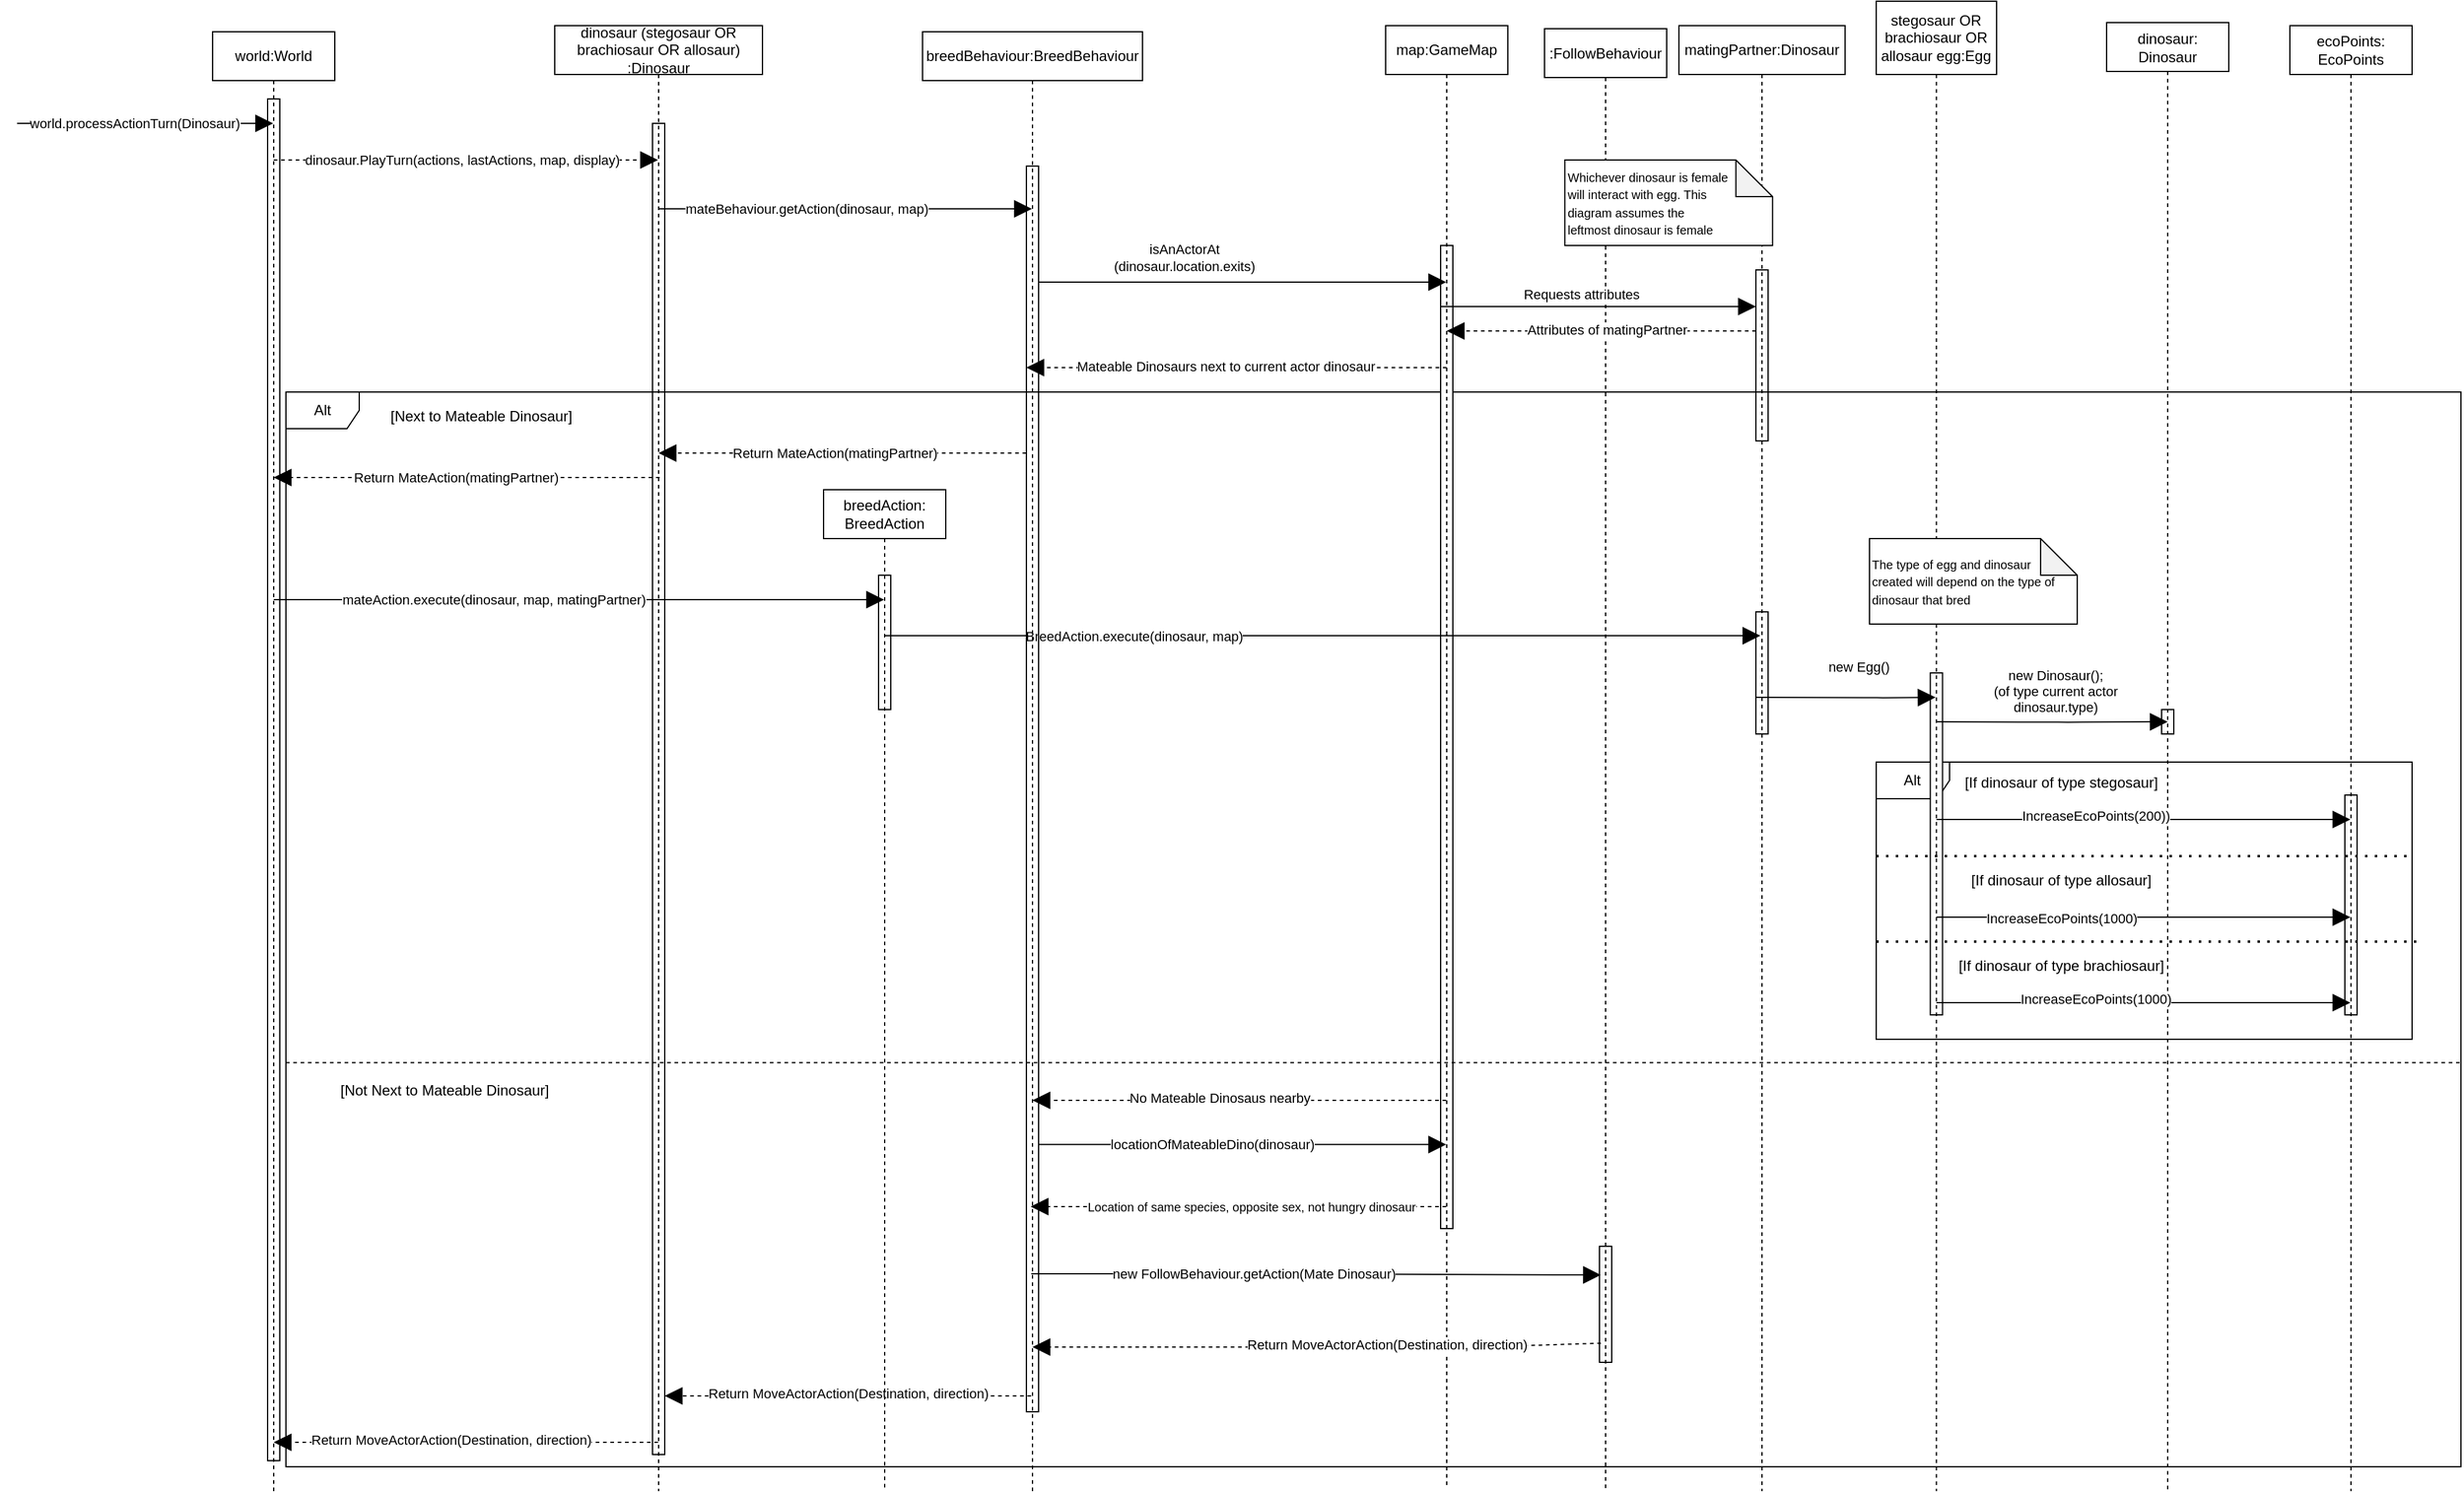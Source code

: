 <mxfile version="14.6.6" type="device"><diagram id="uRpzBnb1ksMyIT1kLSwG" name="Page-1"><mxGraphModel dx="2062" dy="1154" grid="1" gridSize="10" guides="1" tooltips="1" connect="1" arrows="1" fold="1" page="1" pageScale="1" pageWidth="2336" pageHeight="1654" math="0" shadow="0"><root><mxCell id="0"/><mxCell id="1" parent="0"/><mxCell id="zMUxx6rUH3RSuhr-qKeQ-1" value="Alt" style="shape=umlFrame;whiteSpace=wrap;html=1;" parent="1" vertex="1"><mxGeometry x="240" y="390" width="1780" height="880" as="geometry"/></mxCell><mxCell id="3Muzb6IEoRzpV99WBSun-12" value="matingPartner:Dinosaur" style="shape=umlLifeline;perimeter=lifelinePerimeter;whiteSpace=wrap;html=1;container=0;collapsible=0;recursiveResize=0;outlineConnect=0;" parent="1" vertex="1"><mxGeometry x="1380" y="90" width="135.99" height="1200" as="geometry"/></mxCell><mxCell id="Fxk9BzUuEPz_XXzWwQWH-8" value="Alt" style="shape=umlFrame;whiteSpace=wrap;html=1;" parent="1" vertex="1"><mxGeometry x="1541.48" y="693" width="438.52" height="227" as="geometry"/></mxCell><mxCell id="3Muzb6IEoRzpV99WBSun-35" value="" style="html=1;points=[];perimeter=orthogonalPerimeter;" parent="1" vertex="1"><mxGeometry x="1585.74" y="620" width="10" height="280" as="geometry"/></mxCell><mxCell id="3Muzb6IEoRzpV99WBSun-34" value="" style="html=1;points=[];perimeter=orthogonalPerimeter;fillColor=none;" parent="1" vertex="1"><mxGeometry x="1442.99" y="570" width="10" height="100" as="geometry"/></mxCell><mxCell id="3Muzb6IEoRzpV99WBSun-29" value="" style="html=1;points=[];perimeter=orthogonalPerimeter;" parent="1" vertex="1"><mxGeometry x="1185" y="270" width="10" height="805" as="geometry"/></mxCell><mxCell id="3Muzb6IEoRzpV99WBSun-2" value="map:GameMap" style="shape=umlLifeline;perimeter=lifelinePerimeter;whiteSpace=wrap;html=1;container=0;collapsible=0;recursiveResize=0;outlineConnect=0;" parent="1" vertex="1"><mxGeometry x="1140" y="90" width="100" height="1195" as="geometry"/></mxCell><mxCell id="3Muzb6IEoRzpV99WBSun-7" value=":FollowBehaviour" style="shape=umlLifeline;perimeter=lifelinePerimeter;whiteSpace=wrap;html=1;container=1;collapsible=0;recursiveResize=0;outlineConnect=0;" parent="1" vertex="1"><mxGeometry x="1270" y="92.5" width="100" height="1195" as="geometry"/></mxCell><mxCell id="3Muzb6IEoRzpV99WBSun-27" value="" style="html=1;points=[];perimeter=orthogonalPerimeter;fillColor=none;" parent="3Muzb6IEoRzpV99WBSun-7" vertex="1"><mxGeometry x="45" y="997" width="10" height="95" as="geometry"/></mxCell><mxCell id="3Muzb6IEoRzpV99WBSun-8" value="" style="endArrow=block;endFill=1;endSize=12;html=1;dashed=1;exitX=0.117;exitY=0.835;exitDx=0;exitDy=0;exitPerimeter=0;" parent="1" source="3Muzb6IEoRzpV99WBSun-27" target="3Muzb6IEoRzpV99WBSun-1" edge="1"><mxGeometry width="160" relative="1" as="geometry"><mxPoint x="1295.82" y="1172" as="sourcePoint"/><mxPoint x="845.987" y="1172" as="targetPoint"/><Array as="points"><mxPoint x="1216.32" y="1172"/></Array></mxGeometry></mxCell><mxCell id="3Muzb6IEoRzpV99WBSun-9" value="Return MoveActorAction(Destination, direction)" style="edgeLabel;html=1;align=center;verticalAlign=middle;resizable=0;points=[];" parent="3Muzb6IEoRzpV99WBSun-8" vertex="1" connectable="0"><mxGeometry x="-0.247" y="-2" relative="1" as="geometry"><mxPoint as="offset"/></mxGeometry></mxCell><mxCell id="3Muzb6IEoRzpV99WBSun-13" value="" style="endArrow=block;endFill=1;endSize=12;html=1;" parent="1" source="jXMJEXsLr-6pCg0f_nQC-8" edge="1"><mxGeometry width="160" relative="1" as="geometry"><mxPoint x="710.827" y="589.52" as="sourcePoint"/><mxPoint x="1446.645" y="589.52" as="targetPoint"/><Array as="points"><mxPoint x="1021.16" y="589.52"/><mxPoint x="1191.16" y="589.52"/></Array></mxGeometry></mxCell><mxCell id="3Muzb6IEoRzpV99WBSun-15" value="BreedAction.execute(dinosaur, map)" style="edgeLabel;html=1;align=center;verticalAlign=middle;resizable=0;points=[];" parent="3Muzb6IEoRzpV99WBSun-13" vertex="1" connectable="0"><mxGeometry x="-0.431" relative="1" as="geometry"><mxPoint as="offset"/></mxGeometry></mxCell><mxCell id="3Muzb6IEoRzpV99WBSun-16" value="stegosaur OR brachiosaur OR allosaur egg:Egg" style="shape=umlLifeline;perimeter=lifelinePerimeter;whiteSpace=wrap;html=1;container=0;collapsible=0;recursiveResize=0;outlineConnect=0;size=60;" parent="1" vertex="1"><mxGeometry x="1541.48" y="70" width="98.52" height="1220" as="geometry"/></mxCell><mxCell id="3Muzb6IEoRzpV99WBSun-19" value="&lt;font style=&quot;font-size: 10px&quot;&gt;Whichever dinosaur is female &lt;br&gt;will interact with egg. This&lt;br&gt;diagram assumes the&lt;br&gt;leftmost dinosaur is female&lt;/font&gt;" style="shape=note;whiteSpace=wrap;html=1;backgroundOutline=1;darkOpacity=0.05;align=left;" parent="1" vertex="1"><mxGeometry x="1286.65" y="200" width="170" height="70" as="geometry"/></mxCell><mxCell id="3Muzb6IEoRzpV99WBSun-20" value="dinosaur:&lt;br&gt;Dinosaur" style="shape=umlLifeline;perimeter=lifelinePerimeter;whiteSpace=wrap;html=1;container=0;collapsible=0;recursiveResize=0;outlineConnect=0;" parent="1" vertex="1"><mxGeometry x="1730" y="87.5" width="100" height="1202.5" as="geometry"/></mxCell><mxCell id="3Muzb6IEoRzpV99WBSun-1" value="breedBehaviour:BreedBehaviour" style="shape=umlLifeline;perimeter=lifelinePerimeter;whiteSpace=wrap;html=1;container=1;collapsible=0;recursiveResize=0;outlineConnect=0;" parent="1" vertex="1"><mxGeometry x="760.99" y="95" width="180" height="1195" as="geometry"/></mxCell><mxCell id="3Muzb6IEoRzpV99WBSun-28" value="" style="html=1;points=[];perimeter=orthogonalPerimeter;fillColor=none;" parent="3Muzb6IEoRzpV99WBSun-1" vertex="1"><mxGeometry x="85" y="110" width="10" height="1020" as="geometry"/></mxCell><mxCell id="jXMJEXsLr-6pCg0f_nQC-17" value="" style="endArrow=block;endFill=1;endSize=12;html=1;" parent="3Muzb6IEoRzpV99WBSun-1" target="3Muzb6IEoRzpV99WBSun-2" edge="1"><mxGeometry width="160" relative="1" as="geometry"><mxPoint x="95.0" y="911.17" as="sourcePoint"/><mxPoint x="425.01" y="911" as="targetPoint"/></mxGeometry></mxCell><mxCell id="jXMJEXsLr-6pCg0f_nQC-19" value="locationOfMateableDino(dinosaur)" style="edgeLabel;html=1;align=center;verticalAlign=middle;resizable=0;points=[];" parent="jXMJEXsLr-6pCg0f_nQC-17" vertex="1" connectable="0"><mxGeometry x="-0.378" relative="1" as="geometry"><mxPoint x="38" as="offset"/></mxGeometry></mxCell><mxCell id="3Muzb6IEoRzpV99WBSun-5" value="" style="endArrow=block;dashed=1;endFill=1;endSize=12;html=1;" parent="1" source="3Muzb6IEoRzpV99WBSun-2" edge="1"><mxGeometry width="160" relative="1" as="geometry"><mxPoint x="1190" y="1057" as="sourcePoint"/><mxPoint x="849.49" y="1057" as="targetPoint"/><Array as="points"><mxPoint x="1162.48" y="1057"/><mxPoint x="1112.48" y="1057"/></Array></mxGeometry></mxCell><mxCell id="3Muzb6IEoRzpV99WBSun-6" value="&lt;font style=&quot;font-size: 10px&quot;&gt;Location of same species, opposite sex, not hungry dinosaur&lt;/font&gt;" style="edgeLabel;html=1;align=center;verticalAlign=middle;resizable=0;points=[];" parent="3Muzb6IEoRzpV99WBSun-5" vertex="1" connectable="0"><mxGeometry x="0.31" y="2" relative="1" as="geometry"><mxPoint x="63" y="-2" as="offset"/></mxGeometry></mxCell><mxCell id="zMUxx6rUH3RSuhr-qKeQ-2" value="" style="endArrow=block;endFill=1;endSize=12;html=1;entryX=0.117;entryY=0.247;entryDx=0;entryDy=0;entryPerimeter=0;" parent="1" target="3Muzb6IEoRzpV99WBSun-27" edge="1"><mxGeometry width="160" relative="1" as="geometry"><mxPoint x="849.997" y="1112" as="sourcePoint"/><mxPoint x="1314" y="1109" as="targetPoint"/><Array as="points"><mxPoint x="1050.33" y="1112"/></Array></mxGeometry></mxCell><mxCell id="zMUxx6rUH3RSuhr-qKeQ-3" value="new FollowBehaviour.getAction(Mate Dinosaur)" style="edgeLabel;html=1;align=center;verticalAlign=middle;resizable=0;points=[];" parent="zMUxx6rUH3RSuhr-qKeQ-2" vertex="1" connectable="0"><mxGeometry x="-0.266" relative="1" as="geometry"><mxPoint x="11" as="offset"/></mxGeometry></mxCell><mxCell id="zMUxx6rUH3RSuhr-qKeQ-8" value="[Next to Mateable Dinosaur]" style="text;html=1;strokeColor=none;fillColor=none;align=center;verticalAlign=middle;whiteSpace=wrap;rounded=0;" parent="1" vertex="1"><mxGeometry x="320" y="400" width="160" height="20" as="geometry"/></mxCell><mxCell id="zMUxx6rUH3RSuhr-qKeQ-18" value="[Not Next to Mateable Dinosaur]" style="text;html=1;strokeColor=none;fillColor=none;align=center;verticalAlign=middle;whiteSpace=wrap;rounded=0;" parent="1" vertex="1"><mxGeometry x="250" y="952" width="240" height="20" as="geometry"/></mxCell><mxCell id="3Muzb6IEoRzpV99WBSun-36" value="" style="html=1;points=[];perimeter=orthogonalPerimeter;fillColor=none;" parent="1" vertex="1"><mxGeometry x="1775" y="650" width="10" height="20" as="geometry"/></mxCell><mxCell id="zMUxx6rUH3RSuhr-qKeQ-20" value="" style="endArrow=block;endFill=1;endSize=12;html=1;" parent="1" edge="1"><mxGeometry width="160" relative="1" as="geometry"><mxPoint x="1591.184" y="660" as="sourcePoint"/><mxPoint x="1780" y="660" as="targetPoint"/><Array as="points"><mxPoint x="1700.17" y="660.34"/></Array></mxGeometry></mxCell><mxCell id="zMUxx6rUH3RSuhr-qKeQ-21" value="new Dinosaur();&lt;br&gt;(of type current actor &lt;br&gt;dinosaur.type)" style="edgeLabel;html=1;align=center;verticalAlign=middle;resizable=0;points=[];" parent="zMUxx6rUH3RSuhr-qKeQ-20" vertex="1" connectable="0"><mxGeometry x="-0.37" y="-2" relative="1" as="geometry"><mxPoint x="37" y="-27" as="offset"/></mxGeometry></mxCell><mxCell id="zMUxx6rUH3RSuhr-qKeQ-22" value="" style="endArrow=block;endFill=1;endSize=12;html=1;" parent="1" source="EEzy4awWTQ6NuFadrDQ2-5" target="3Muzb6IEoRzpV99WBSun-1" edge="1"><mxGeometry width="160" relative="1" as="geometry"><mxPoint x="550.167" y="220" as="sourcePoint"/><mxPoint x="845.99" y="220" as="targetPoint"/><Array as="points"><mxPoint x="680" y="240"/></Array></mxGeometry></mxCell><mxCell id="zMUxx6rUH3RSuhr-qKeQ-23" value="&lt;font style=&quot;font-size: 11px&quot;&gt;mateBehaviour.getAction(dinosaur, map)&lt;/font&gt;" style="edgeLabel;html=1;align=center;verticalAlign=middle;resizable=0;points=[];" parent="zMUxx6rUH3RSuhr-qKeQ-22" vertex="1" connectable="0"><mxGeometry x="-0.519" y="1" relative="1" as="geometry"><mxPoint x="47" y="1" as="offset"/></mxGeometry></mxCell><mxCell id="EEzy4awWTQ6NuFadrDQ2-1" value="world:World" style="shape=umlLifeline;perimeter=lifelinePerimeter;whiteSpace=wrap;html=1;container=1;collapsible=0;recursiveResize=0;outlineConnect=0;" parent="1" vertex="1"><mxGeometry x="180" y="95" width="100" height="1195" as="geometry"/></mxCell><mxCell id="EEzy4awWTQ6NuFadrDQ2-6" value="" style="endArrow=block;dashed=1;endFill=1;endSize=12;html=1;" parent="EEzy4awWTQ6NuFadrDQ2-1" target="EEzy4awWTQ6NuFadrDQ2-5" edge="1"><mxGeometry width="160" relative="1" as="geometry"><mxPoint x="50" y="105" as="sourcePoint"/><mxPoint x="210" y="105" as="targetPoint"/></mxGeometry></mxCell><mxCell id="EEzy4awWTQ6NuFadrDQ2-7" value="dinosaur.PlayTurn(actions, lastActions, map, display)" style="edgeLabel;html=1;align=center;verticalAlign=middle;resizable=0;points=[];" parent="EEzy4awWTQ6NuFadrDQ2-6" vertex="1" connectable="0"><mxGeometry x="-0.418" y="-1" relative="1" as="geometry"><mxPoint x="62" y="-1" as="offset"/></mxGeometry></mxCell><mxCell id="EEzy4awWTQ6NuFadrDQ2-18" value="" style="html=1;points=[];perimeter=orthogonalPerimeter;fillColor=none;" parent="EEzy4awWTQ6NuFadrDQ2-1" vertex="1"><mxGeometry x="45" y="55" width="10" height="1115" as="geometry"/></mxCell><mxCell id="jXMJEXsLr-6pCg0f_nQC-23" value="" style="endArrow=block;endFill=1;endSize=12;html=1;" parent="EEzy4awWTQ6NuFadrDQ2-1" target="jXMJEXsLr-6pCg0f_nQC-8" edge="1"><mxGeometry width="160" relative="1" as="geometry"><mxPoint x="50" y="465" as="sourcePoint"/><mxPoint x="210" y="465" as="targetPoint"/></mxGeometry></mxCell><mxCell id="jXMJEXsLr-6pCg0f_nQC-24" value="mateAction.execute(dinosaur, map, matingPartner)" style="edgeLabel;html=1;align=center;verticalAlign=middle;resizable=0;points=[];" parent="jXMJEXsLr-6pCg0f_nQC-23" vertex="1" connectable="0"><mxGeometry x="-0.604" y="3" relative="1" as="geometry"><mxPoint x="81" y="3" as="offset"/></mxGeometry></mxCell><mxCell id="EEzy4awWTQ6NuFadrDQ2-3" value="" style="endArrow=block;endFill=1;endSize=12;html=1;" parent="1" target="EEzy4awWTQ6NuFadrDQ2-1" edge="1"><mxGeometry width="160" relative="1" as="geometry"><mxPoint x="20" y="170" as="sourcePoint"/><mxPoint x="180" y="200" as="targetPoint"/><Array as="points"><mxPoint x="140" y="170"/></Array></mxGeometry></mxCell><mxCell id="EEzy4awWTQ6NuFadrDQ2-4" value="world.processActionTurn(Dinosaur)" style="edgeLabel;html=1;align=center;verticalAlign=middle;resizable=0;points=[];" parent="EEzy4awWTQ6NuFadrDQ2-3" vertex="1" connectable="0"><mxGeometry x="-0.478" y="2" relative="1" as="geometry"><mxPoint x="41" y="2" as="offset"/></mxGeometry></mxCell><mxCell id="EEzy4awWTQ6NuFadrDQ2-5" value="dinosaur (stegosaur OR brachiosaur OR allosaur) :Dinosaur" style="shape=umlLifeline;perimeter=lifelinePerimeter;whiteSpace=wrap;html=1;container=1;collapsible=0;recursiveResize=0;outlineConnect=0;" parent="1" vertex="1"><mxGeometry x="460" y="90" width="170" height="1200" as="geometry"/></mxCell><mxCell id="EEzy4awWTQ6NuFadrDQ2-17" value="" style="html=1;points=[];perimeter=orthogonalPerimeter;fillColor=none;" parent="EEzy4awWTQ6NuFadrDQ2-5" vertex="1"><mxGeometry x="80" y="80" width="10" height="1090" as="geometry"/></mxCell><mxCell id="EEzy4awWTQ6NuFadrDQ2-10" value="" style="endArrow=block;endFill=1;endSize=12;html=1;dashed=1;" parent="1" edge="1"><mxGeometry width="160" relative="1" as="geometry"><mxPoint x="849.83" y="1212" as="sourcePoint"/><mxPoint x="550" y="1212.0" as="targetPoint"/><Array as="points"><mxPoint x="770.33" y="1212"/></Array></mxGeometry></mxCell><mxCell id="EEzy4awWTQ6NuFadrDQ2-11" value="Return MoveActorAction(Destination, direction)" style="edgeLabel;html=1;align=center;verticalAlign=middle;resizable=0;points=[];" parent="EEzy4awWTQ6NuFadrDQ2-10" vertex="1" connectable="0"><mxGeometry x="-0.247" y="-2" relative="1" as="geometry"><mxPoint x="-37" as="offset"/></mxGeometry></mxCell><mxCell id="EEzy4awWTQ6NuFadrDQ2-12" value="" style="endArrow=block;endFill=1;endSize=12;html=1;dashed=1;" parent="1" source="EEzy4awWTQ6NuFadrDQ2-5" target="EEzy4awWTQ6NuFadrDQ2-1" edge="1"><mxGeometry width="160" relative="1" as="geometry"><mxPoint x="544.83" y="1272" as="sourcePoint"/><mxPoint x="225" y="1272" as="targetPoint"/><Array as="points"><mxPoint x="410" y="1250"/></Array></mxGeometry></mxCell><mxCell id="EEzy4awWTQ6NuFadrDQ2-13" value="Return MoveActorAction(Destination, direction)" style="edgeLabel;html=1;align=center;verticalAlign=middle;resizable=0;points=[];" parent="EEzy4awWTQ6NuFadrDQ2-12" vertex="1" connectable="0"><mxGeometry x="-0.247" y="-2" relative="1" as="geometry"><mxPoint x="-51" as="offset"/></mxGeometry></mxCell><mxCell id="EEzy4awWTQ6NuFadrDQ2-31" style="edgeStyle=orthogonalEdgeStyle;rounded=0;orthogonalLoop=1;jettySize=auto;html=1;exitX=0.5;exitY=1;exitDx=0;exitDy=0;dashed=1;endArrow=block;endFill=1;" parent="1" source="zMUxx6rUH3RSuhr-qKeQ-18" target="zMUxx6rUH3RSuhr-qKeQ-18" edge="1"><mxGeometry relative="1" as="geometry"/></mxCell><mxCell id="jXMJEXsLr-6pCg0f_nQC-1" value="" style="endArrow=block;dashed=1;endFill=1;endSize=12;html=1;snapToPoint=1;" parent="1" source="3Muzb6IEoRzpV99WBSun-2" target="3Muzb6IEoRzpV99WBSun-1" edge="1"><mxGeometry width="160" relative="1" as="geometry"><mxPoint x="1185.99" y="952" as="sourcePoint"/><mxPoint x="860" y="952" as="targetPoint"/><Array as="points"><mxPoint x="1140" y="970"/></Array></mxGeometry></mxCell><mxCell id="jXMJEXsLr-6pCg0f_nQC-2" value="No Mateable Dinosaus nearby" style="edgeLabel;html=1;align=center;verticalAlign=middle;resizable=0;points=[];" parent="jXMJEXsLr-6pCg0f_nQC-1" vertex="1" connectable="0"><mxGeometry x="0.096" y="-2" relative="1" as="geometry"><mxPoint as="offset"/></mxGeometry></mxCell><mxCell id="jXMJEXsLr-6pCg0f_nQC-3" value="&lt;span style=&quot;font-size: 10px&quot;&gt;The type of egg and dinosaur &lt;br&gt;created will depend on the type of dinosaur that bred&lt;/span&gt;" style="shape=note;whiteSpace=wrap;html=1;backgroundOutline=1;darkOpacity=0.05;align=left;" parent="1" vertex="1"><mxGeometry x="1535.99" y="510" width="170" height="70" as="geometry"/></mxCell><mxCell id="jXMJEXsLr-6pCg0f_nQC-4" value="" style="endArrow=block;dashed=1;endFill=1;endSize=12;html=1;" parent="1" target="EEzy4awWTQ6NuFadrDQ2-5" edge="1"><mxGeometry width="160" relative="1" as="geometry"><mxPoint x="845.82" y="440" as="sourcePoint"/><mxPoint x="539.997" y="440" as="targetPoint"/><Array as="points"><mxPoint x="685.33" y="440"/></Array></mxGeometry></mxCell><mxCell id="jXMJEXsLr-6pCg0f_nQC-5" value="Return MateAction(matingPartner)" style="edgeLabel;html=1;align=center;verticalAlign=middle;resizable=0;points=[];" parent="jXMJEXsLr-6pCg0f_nQC-4" vertex="1" connectable="0"><mxGeometry x="0.287" y="-2" relative="1" as="geometry"><mxPoint x="36" y="2" as="offset"/></mxGeometry></mxCell><mxCell id="jXMJEXsLr-6pCg0f_nQC-6" value="" style="endArrow=block;dashed=1;endFill=1;endSize=12;html=1;" parent="1" target="EEzy4awWTQ6NuFadrDQ2-1" edge="1"><mxGeometry width="160" relative="1" as="geometry"><mxPoint x="545.82" y="460" as="sourcePoint"/><mxPoint x="240" y="460" as="targetPoint"/><Array as="points"><mxPoint x="385.33" y="460"/></Array></mxGeometry></mxCell><mxCell id="jXMJEXsLr-6pCg0f_nQC-7" value="Return MateAction(matingPartner)" style="edgeLabel;html=1;align=center;verticalAlign=middle;resizable=0;points=[];" parent="jXMJEXsLr-6pCg0f_nQC-6" vertex="1" connectable="0"><mxGeometry x="0.287" y="-2" relative="1" as="geometry"><mxPoint x="36" y="2" as="offset"/></mxGeometry></mxCell><mxCell id="jXMJEXsLr-6pCg0f_nQC-8" value="breedAction:&lt;br&gt;BreedAction" style="shape=umlLifeline;perimeter=lifelinePerimeter;whiteSpace=wrap;html=1;container=1;collapsible=0;recursiveResize=0;outlineConnect=0;" parent="1" vertex="1"><mxGeometry x="680" y="470" width="100" height="820" as="geometry"/></mxCell><mxCell id="jXMJEXsLr-6pCg0f_nQC-25" value="" style="html=1;points=[];perimeter=orthogonalPerimeter;fillColor=none;" parent="jXMJEXsLr-6pCg0f_nQC-8" vertex="1"><mxGeometry x="45" y="70" width="10" height="110" as="geometry"/></mxCell><mxCell id="jXMJEXsLr-6pCg0f_nQC-12" value="" style="endArrow=block;endFill=1;endSize=12;html=1;dashed=1;" parent="1" edge="1"><mxGeometry width="160" relative="1" as="geometry"><mxPoint x="1189.83" y="370" as="sourcePoint"/><mxPoint x="845.987" y="370.0" as="targetPoint"/><Array as="points"><mxPoint x="1055.33" y="370"/></Array></mxGeometry></mxCell><mxCell id="jXMJEXsLr-6pCg0f_nQC-13" value="Mateable Dinosaurs next to current actor dinosaur" style="edgeLabel;html=1;align=center;verticalAlign=middle;resizable=0;points=[];" parent="jXMJEXsLr-6pCg0f_nQC-12" vertex="1" connectable="0"><mxGeometry x="0.305" y="-1" relative="1" as="geometry"><mxPoint x="43" as="offset"/></mxGeometry></mxCell><mxCell id="jXMJEXsLr-6pCg0f_nQC-29" value="" style="html=1;points=[];perimeter=orthogonalPerimeter;fillColor=none;" parent="1" vertex="1"><mxGeometry x="1443" y="290" width="10" height="140" as="geometry"/></mxCell><mxCell id="Fxk9BzUuEPz_XXzWwQWH-1" value="ecoPoints:&lt;br&gt;EcoPoints" style="shape=umlLifeline;perimeter=lifelinePerimeter;whiteSpace=wrap;html=1;container=1;collapsible=0;recursiveResize=0;outlineConnect=0;" parent="1" vertex="1"><mxGeometry x="1880" y="90" width="100" height="1200" as="geometry"/></mxCell><mxCell id="Fxk9BzUuEPz_XXzWwQWH-2" value="" style="endArrow=block;endFill=1;endSize=12;html=1;" parent="1" source="3Muzb6IEoRzpV99WBSun-16" target="Fxk9BzUuEPz_XXzWwQWH-1" edge="1"><mxGeometry width="160" relative="1" as="geometry"><mxPoint x="1590" y="680" as="sourcePoint"/><mxPoint x="1750" y="680" as="targetPoint"/><Array as="points"><mxPoint x="1780" y="740"/></Array></mxGeometry></mxCell><mxCell id="Fxk9BzUuEPz_XXzWwQWH-3" value="IncreaseEcoPoints(200))" style="edgeLabel;html=1;align=center;verticalAlign=middle;resizable=0;points=[];" parent="Fxk9BzUuEPz_XXzWwQWH-2" vertex="1" connectable="0"><mxGeometry x="-0.511" y="3" relative="1" as="geometry"><mxPoint x="47" as="offset"/></mxGeometry></mxCell><mxCell id="Fxk9BzUuEPz_XXzWwQWH-4" value="" style="endArrow=block;endFill=1;endSize=12;html=1;" parent="1" source="3Muzb6IEoRzpV99WBSun-16" target="Fxk9BzUuEPz_XXzWwQWH-1" edge="1"><mxGeometry width="160" relative="1" as="geometry"><mxPoint x="1595.74" y="764.66" as="sourcePoint"/><mxPoint x="1934.69" y="764.66" as="targetPoint"/><Array as="points"><mxPoint x="1785" y="820"/></Array></mxGeometry></mxCell><mxCell id="judBIRBtn_0s409dMqpP-2" value="IncreaseEcoPoints(1000)" style="edgeLabel;html=1;align=center;verticalAlign=middle;resizable=0;points=[];" parent="Fxk9BzUuEPz_XXzWwQWH-4" vertex="1" connectable="0"><mxGeometry x="-0.376" y="-1" relative="1" as="geometry"><mxPoint x="-3" as="offset"/></mxGeometry></mxCell><mxCell id="Fxk9BzUuEPz_XXzWwQWH-6" value="" style="endArrow=block;endFill=1;endSize=12;html=1;" parent="1" source="3Muzb6IEoRzpV99WBSun-16" target="Fxk9BzUuEPz_XXzWwQWH-1" edge="1"><mxGeometry width="160" relative="1" as="geometry"><mxPoint x="1595.74" y="810.0" as="sourcePoint"/><mxPoint x="1934.69" y="810.0" as="targetPoint"/><Array as="points"><mxPoint x="1785" y="890"/></Array></mxGeometry></mxCell><mxCell id="Fxk9BzUuEPz_XXzWwQWH-7" value="IncreaseEcoPoints(1000)" style="edgeLabel;html=1;align=center;verticalAlign=middle;resizable=0;points=[];" parent="Fxk9BzUuEPz_XXzWwQWH-6" vertex="1" connectable="0"><mxGeometry x="-0.511" y="3" relative="1" as="geometry"><mxPoint x="47" as="offset"/></mxGeometry></mxCell><mxCell id="Fxk9BzUuEPz_XXzWwQWH-9" value="[If dinosaur of type allosaur]" style="text;html=1;strokeColor=none;fillColor=none;align=center;verticalAlign=middle;whiteSpace=wrap;rounded=0;" parent="1" vertex="1"><mxGeometry x="1595.74" y="780" width="194" height="20" as="geometry"/></mxCell><mxCell id="Fxk9BzUuEPz_XXzWwQWH-11" value="[If dinosaur of type stegosaur]" style="text;html=1;strokeColor=none;fillColor=none;align=center;verticalAlign=middle;whiteSpace=wrap;rounded=0;" parent="1" vertex="1"><mxGeometry x="1595.74" y="700" width="194" height="20" as="geometry"/></mxCell><mxCell id="Fxk9BzUuEPz_XXzWwQWH-12" value="[If dinosaur of type brachiosaur]" style="text;html=1;strokeColor=none;fillColor=none;align=center;verticalAlign=middle;whiteSpace=wrap;rounded=0;" parent="1" vertex="1"><mxGeometry x="1595.74" y="850" width="194" height="20" as="geometry"/></mxCell><mxCell id="Fxk9BzUuEPz_XXzWwQWH-17" value="" style="endArrow=none;dashed=1;html=1;dashPattern=1 3;strokeWidth=2;" parent="1" edge="1"><mxGeometry width="50" height="50" relative="1" as="geometry"><mxPoint x="1541.48" y="770" as="sourcePoint"/><mxPoint x="1980" y="770" as="targetPoint"/></mxGeometry></mxCell><mxCell id="Fxk9BzUuEPz_XXzWwQWH-19" value="" style="endArrow=none;dashed=1;html=1;dashPattern=1 3;strokeWidth=2;" parent="1" edge="1"><mxGeometry width="50" height="50" relative="1" as="geometry"><mxPoint x="1541.48" y="840.0" as="sourcePoint"/><mxPoint x="1985" y="840" as="targetPoint"/></mxGeometry></mxCell><mxCell id="Fxk9BzUuEPz_XXzWwQWH-20" value="" style="html=1;points=[];perimeter=orthogonalPerimeter;fillColor=none;" parent="1" vertex="1"><mxGeometry x="1925" y="720" width="10" height="180" as="geometry"/></mxCell><mxCell id="judBIRBtn_0s409dMqpP-7" value="" style="endArrow=none;dashed=1;endFill=0;endSize=12;html=1;entryX=1;entryY=0.624;entryDx=0;entryDy=0;entryPerimeter=0;exitX=0;exitY=0.624;exitDx=0;exitDy=0;exitPerimeter=0;" parent="1" source="zMUxx6rUH3RSuhr-qKeQ-1" target="zMUxx6rUH3RSuhr-qKeQ-1" edge="1"><mxGeometry width="160" relative="1" as="geometry"><mxPoint x="450" y="900" as="sourcePoint"/><mxPoint x="2130" y="990" as="targetPoint"/></mxGeometry></mxCell><mxCell id="wc6QRvaO2k3FZVBT-5sW-1" value="" style="endArrow=block;endFill=1;endSize=12;html=1;" parent="1" target="3Muzb6IEoRzpV99WBSun-2" edge="1" source="3Muzb6IEoRzpV99WBSun-28"><mxGeometry width="160" relative="1" as="geometry"><mxPoint x="1100" y="310" as="sourcePoint"/><mxPoint x="1190" y="310" as="targetPoint"/><Array as="points"><mxPoint x="1070" y="300"/></Array></mxGeometry></mxCell><mxCell id="wc6QRvaO2k3FZVBT-5sW-2" value="isAnActorAt&lt;br&gt;(dinosaur.location.exits)" style="edgeLabel;html=1;align=center;verticalAlign=middle;resizable=0;points=[];" parent="wc6QRvaO2k3FZVBT-5sW-1" vertex="1" connectable="0"><mxGeometry x="-0.382" y="1" relative="1" as="geometry"><mxPoint x="16" y="-19" as="offset"/></mxGeometry></mxCell><mxCell id="qQLA22izLHwA9k7vKA-P-2" value="" style="endArrow=block;endFill=1;endSize=12;html=1;" edge="1" parent="1" target="jXMJEXsLr-6pCg0f_nQC-29"><mxGeometry width="160" relative="1" as="geometry"><mxPoint x="1185.0" y="320.0" as="sourcePoint"/><mxPoint x="1518.51" y="320.0" as="targetPoint"/><Array as="points"><mxPoint x="1399.01" y="320"/></Array></mxGeometry></mxCell><mxCell id="qQLA22izLHwA9k7vKA-P-3" value="Requests attributes" style="edgeLabel;html=1;align=center;verticalAlign=middle;resizable=0;points=[];" vertex="1" connectable="0" parent="qQLA22izLHwA9k7vKA-P-2"><mxGeometry x="-0.382" y="1" relative="1" as="geometry"><mxPoint x="35" y="-9" as="offset"/></mxGeometry></mxCell><mxCell id="qQLA22izLHwA9k7vKA-P-5" value="" style="endArrow=block;endFill=1;endSize=12;html=1;dashed=1;" edge="1" parent="1"><mxGeometry width="160" relative="1" as="geometry"><mxPoint x="1443" y="340" as="sourcePoint"/><mxPoint x="1190" y="340" as="targetPoint"/><Array as="points"><mxPoint x="1308.5" y="340"/></Array></mxGeometry></mxCell><mxCell id="qQLA22izLHwA9k7vKA-P-6" value="Attributes of matingPartner" style="edgeLabel;html=1;align=center;verticalAlign=middle;resizable=0;points=[];" vertex="1" connectable="0" parent="qQLA22izLHwA9k7vKA-P-5"><mxGeometry x="0.305" y="-1" relative="1" as="geometry"><mxPoint x="43" as="offset"/></mxGeometry></mxCell><mxCell id="qQLA22izLHwA9k7vKA-P-9" value="" style="endArrow=block;endFill=1;endSize=12;html=1;" edge="1" parent="1"><mxGeometry width="160" relative="1" as="geometry"><mxPoint x="1443.004" y="640" as="sourcePoint"/><mxPoint x="1590" y="640" as="targetPoint"/><Array as="points"><mxPoint x="1551.99" y="640.34"/></Array></mxGeometry></mxCell><mxCell id="qQLA22izLHwA9k7vKA-P-10" value="new Egg()" style="edgeLabel;html=1;align=center;verticalAlign=middle;resizable=0;points=[];" vertex="1" connectable="0" parent="qQLA22izLHwA9k7vKA-P-9"><mxGeometry x="-0.37" y="-2" relative="1" as="geometry"><mxPoint x="37" y="-27" as="offset"/></mxGeometry></mxCell></root></mxGraphModel></diagram></mxfile>